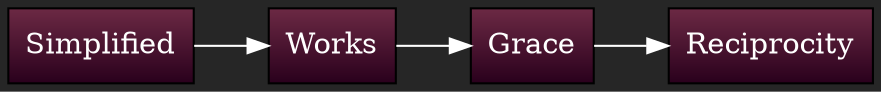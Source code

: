 digraph D {
rankdir = LR
style = filled
fontcolor = white
color = white
bgcolor = "#262626"
gradientangle = 0
dpi = 300
"cluster_102" [rankdir=LR, shape=box, color=black, fontcolor=white, fillcolor="#6C2944:#29001C", style=filled, gradientangle=270.05, label="Simplified"]
"cluster_103" [rankdir=LR, shape=box, color=black, fontcolor=white, fillcolor="#6C2944:#29001C", style=filled, gradientangle=270.05, label="Works"]
"cluster_104" [rankdir=LR, shape=box, color=black, fontcolor=white, fillcolor="#6C2944:#29001C", style=filled, gradientangle=270.05, label="Grace"]
"cluster_105" [rankdir=LR, shape=box, color=black, fontcolor=white, fillcolor="#6C2944:#29001C", style=filled, gradientangle=270.05, label="Reciprocity"]
"cluster_104" -> "cluster_105" [color=white, penwidth=1, ltail="cluster_104", lhead="cluster_105"]
"cluster_103" -> "cluster_104" [color=white, penwidth=1, ltail="cluster_104", lhead="cluster_105"]
"cluster_102" -> "cluster_103" [color=white, penwidth=1, ltail="cluster_104", lhead="cluster_105"]
}